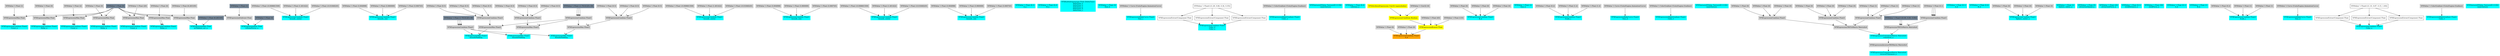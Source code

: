 digraph G {
node0 [shape="box" color="cyan" style="filled" label="VFXExpressionCombine Float2
Count_a"]
node1 [shape="box" color="lightgray" style="filled" label="VFXExpressionMax Float"]
node2 [shape="box" color="lightgray" style="filled" label="VFXValue`1 Float (1)"]
node3 [shape="box" color="lightslategray" style="filled" label="VFXValue`1 Float (0)"]
node4 [shape="box" color="cyan" style="filled" label="VFXExpressionCombine Float2
Delay_a"]
node5 [shape="box" color="lightgray" style="filled" label="VFXExpressionMax Float"]
node6 [shape="box" color="lightgray" style="filled" label="VFXValue`1 Float (0)"]
node7 [shape="box" color="cyan" style="filled" label="VFXExpressionCombine Float2
Count_a"]
node8 [shape="box" color="lightgray" style="filled" label="VFXExpressionMax Float"]
node9 [shape="box" color="lightgray" style="filled" label="VFXValue`1 Float (2)"]
node10 [shape="box" color="cyan" style="filled" label="VFXExpressionCombine Float2
Delay_a"]
node11 [shape="box" color="lightgray" style="filled" label="VFXExpressionMax Float"]
node12 [shape="box" color="lightgray" style="filled" label="VFXValue`1 Float (0)"]
node13 [shape="box" color="cyan" style="filled" label="VFXExpressionCombine Float2
Count_a"]
node14 [shape="box" color="lightgray" style="filled" label="VFXExpressionMax Float"]
node15 [shape="box" color="lightgray" style="filled" label="VFXValue`1 Float (20)"]
node16 [shape="box" color="cyan" style="filled" label="VFXExpressionCombine Float2
Delay_a"]
node17 [shape="box" color="lightgray" style="filled" label="VFXExpressionMax Float"]
node18 [shape="box" color="lightgray" style="filled" label="VFXValue`1 Float (0)"]
node19 [shape="box" color="cyan" style="filled" label="VFXExpressionCombine Float3
bounds_center"]
node20 [shape="box" color="lightgray" style="filled" label="VFXValue`1 Float (-0.008661509)"]
node21 [shape="box" color="lightgray" style="filled" label="VFXValue`1 Float (1.401422)"]
node22 [shape="box" color="lightgray" style="filled" label="VFXValue`1 Float (-0.01848245)"]
node23 [shape="box" color="cyan" style="filled" label="VFXExpressionCombine Float3
bounds_size"]
node24 [shape="box" color="lightgray" style="filled" label="VFXValue`1 Float (3.004998)"]
node25 [shape="box" color="lightgray" style="filled" label="VFXValue`1 Float (3.960069)"]
node26 [shape="box" color="lightgray" style="filled" label="VFXValue`1 Float (3.060745)"]
node27 [shape="box" color="cyan" style="filled" label="VFXExpressionMin Float3
boundsPadding"]
node28 [shape="box" color="lightgray" style="filled" label="VFXExpressionMax Float3"]
node29 [shape="box" color="lightgray" style="filled" label="VFXExpressionCombine Float3"]
node30 [shape="box" color="lightgray" style="filled" label="VFXValue`1 Float (0.5)"]
node31 [shape="box" color="lightgray" style="filled" label="VFXValue`1 Float (0.5)"]
node32 [shape="box" color="lightgray" style="filled" label="VFXValue`1 Float (0.5)"]
node33 [shape="box" color="lightgray" style="filled" label="VFXExpressionCombine Float3"]
node34 [shape="box" color="lightslategray" style="filled" label="VFXValue`1 Float (-1.701412E+38)"]
node35 [shape="box" color="lightgray" style="filled" label="VFXExpressionCombine Float3"]
node36 [shape="box" color="lightslategray" style="filled" label="VFXValue`1 Float (1.701412E+38)"]
node37 [shape="box" color="cyan" style="filled" label="VFXExpressionCombine Float3
bounds_center"]
node38 [shape="box" color="lightgray" style="filled" label="VFXValue`1 Float (-0.008661509)"]
node39 [shape="box" color="lightgray" style="filled" label="VFXValue`1 Float (1.401422)"]
node40 [shape="box" color="lightgray" style="filled" label="VFXValue`1 Float (-0.01848245)"]
node41 [shape="box" color="cyan" style="filled" label="VFXExpressionCombine Float3
bounds_size"]
node42 [shape="box" color="lightgray" style="filled" label="VFXValue`1 Float (3.004998)"]
node43 [shape="box" color="lightgray" style="filled" label="VFXValue`1 Float (3.960069)"]
node44 [shape="box" color="lightgray" style="filled" label="VFXValue`1 Float (3.060745)"]
node45 [shape="box" color="cyan" style="filled" label="VFXExpressionMin Float3
boundsPadding"]
node46 [shape="box" color="lightgray" style="filled" label="VFXExpressionMax Float3"]
node47 [shape="box" color="lightgray" style="filled" label="VFXExpressionCombine Float3"]
node48 [shape="box" color="lightgray" style="filled" label="VFXValue`1 Float (0.5)"]
node49 [shape="box" color="lightgray" style="filled" label="VFXValue`1 Float (0.5)"]
node50 [shape="box" color="lightgray" style="filled" label="VFXValue`1 Float (0.5)"]
node51 [shape="box" color="cyan" style="filled" label="VFXExpressionCombine Float3
bounds_center"]
node52 [shape="box" color="lightgray" style="filled" label="VFXValue`1 Float (-0.008661509)"]
node53 [shape="box" color="lightgray" style="filled" label="VFXValue`1 Float (1.401422)"]
node54 [shape="box" color="lightgray" style="filled" label="VFXValue`1 Float (-0.01848245)"]
node55 [shape="box" color="cyan" style="filled" label="VFXExpressionCombine Float3
bounds_size"]
node56 [shape="box" color="lightgray" style="filled" label="VFXValue`1 Float (3.004998)"]
node57 [shape="box" color="lightgray" style="filled" label="VFXValue`1 Float (3.960069)"]
node58 [shape="box" color="lightgray" style="filled" label="VFXValue`1 Float (3.060745)"]
node59 [shape="box" color="cyan" style="filled" label="VFXExpressionMin Float3
boundsPadding"]
node60 [shape="box" color="lightgray" style="filled" label="VFXExpressionMax Float3"]
node61 [shape="box" color="lightgray" style="filled" label="VFXExpressionCombine Float3"]
node62 [shape="box" color="lightgray" style="filled" label="VFXValue`1 Float (0.5)"]
node63 [shape="box" color="lightgray" style="filled" label="VFXValue`1 Float (0.5)"]
node64 [shape="box" color="lightgray" style="filled" label="VFXValue`1 Float (0.5)"]
node65 [shape="box" color="cyan" style="filled" label="VFXValue`1 Float (0.1)
A_a"]
node66 [shape="box" color="cyan" style="filled" label="VFXValue`1 Float (0.2)
B_a"]
node67 [shape="box" color="cyan" style="filled" label="VFXBuiltInExpression Float (DeltaTime)
deltaTime_a
deltaTime_a
deltaTime_a
deltaTime_b
deltaTime_c"]
node68 [shape="box" color="cyan" style="filled" label="VFXValue`1 Float (3)
Size_b"]
node69 [shape="box" color="cyan" style="filled" label="VFXExpressionBakeCurve Float4
Size_c"]
node70 [shape="box" color="lightgray" style="filled" label="VFXValue`1 Curve (UnityEngine.AnimationCurve)"]
node71 [shape="box" color="cyan" style="filled" label="VFXExpressionCombine Float3
Color_d
Color_e"]
node72 [shape="box" label="VFXExpressionExtractComponent Float"]
node73 [shape="box" label="VFXValue`1 Float4 ((1.29, 0.66, 0.34, 0.35))"]
node74 [shape="box" label="VFXExpressionExtractComponent Float"]
node75 [shape="box" label="VFXExpressionExtractComponent Float"]
node76 [shape="box" color="cyan" style="filled" label="VFXExpressionBakeGradient Float2
Color_e"]
node77 [shape="box" color="lightgray" style="filled" label="VFXValue`1 ColorGradient (UnityEngine.Gradient)"]
node78 [shape="box" color="cyan" style="filled" label="VFXTexture2DValue Texture2D (1156)
mainTexture"]
node79 [shape="box" color="cyan" style="filled" label="VFXValue`1 Float (0.2)
Lifetime_a"]
node80 [shape="box" color="orange" style="filled" label="VFXExpressionCombine Float3
A_b"]
node81 [shape="box" color="lightgray" style="filled" label="VFXValue`1 Float (0)"]
node82 [shape="box" color="lightgray" style="filled" label="VFXValue`1 Float (0)"]
node83 [shape="box" color="yellow" style="filled" label="VFXExpressionBranch Float"]
node84 [shape="box" color="yellow" style="filled" label="VFXExpressionCondition Boolean"]
node85 [shape="box" color="yellow" style="filled" label="VFXAttributeExpression Uint32 (spawnIndex)"]
node86 [shape="box" color="lightgray" style="filled" label="VFXValue`1 Uint32 (0)"]
node87 [shape="box" color="lightgray" style="filled" label="VFXValue`1 Float (45)"]
node88 [shape="box" color="lightgray" style="filled" label="VFXValue`1 Float (135)"]
node89 [shape="box" color="cyan" style="filled" label="VFXExpressionCombine Float3
B_b"]
node90 [shape="box" color="lightgray" style="filled" label="VFXValue`1 Float (0)"]
node91 [shape="box" color="lightgray" style="filled" label="VFXValue`1 Float (0)"]
node92 [shape="box" color="lightgray" style="filled" label="VFXValue`1 Float (0)"]
node93 [shape="box" color="cyan" style="filled" label="VFXValue`1 Float (1)
Size_b"]
node94 [shape="box" color="cyan" style="filled" label="VFXExpressionCombine Float3
Scale_c"]
node95 [shape="box" color="lightgray" style="filled" label="VFXValue`1 Float (0.2)"]
node96 [shape="box" color="lightgray" style="filled" label="VFXValue`1 Float (1.2)"]
node97 [shape="box" color="lightgray" style="filled" label="VFXValue`1 Float (1.2)"]
node98 [shape="box" color="cyan" style="filled" label="VFXExpressionBakeCurve Float4
Size_d"]
node99 [shape="box" color="lightgray" style="filled" label="VFXValue`1 Curve (UnityEngine.AnimationCurve)"]
node100 [shape="box" color="cyan" style="filled" label="VFXExpressionBakeGradient Float2
Color_f"]
node101 [shape="box" color="lightgray" style="filled" label="VFXValue`1 ColorGradient (UnityEngine.Gradient)"]
node102 [shape="box" color="cyan" style="filled" label="VFXTexture2DValue Texture2D (1192)
mainTexture"]
node103 [shape="box" color="cyan" style="filled" label="VFXExpressionMin Float
arcSphere_arc_a"]
node104 [shape="box" color="lightgray" style="filled" label="VFXExpressionMax Float"]
node105 [shape="box" color="lightgray" style="filled" label="VFXValue`1 Float (6.283185)"]
node106 [shape="box" color="lightslategray" style="filled" label="VFXValue`1 Float (6.283185)"]
node107 [shape="box" color="cyan" style="filled" label="VFXExpressionTransformMatrix Matrix4x4
transform_a"]
node108 [shape="box" color="lightgray" style="filled" label="VFXExpressionTRSToMatrix Matrix4x4"]
node109 [shape="box" color="lightgray" style="filled" label="VFXExpressionCombine Float3"]
node110 [shape="box" color="lightgray" style="filled" label="VFXValue`1 Float (0)"]
node111 [shape="box" color="lightgray" style="filled" label="VFXValue`1 Float (0)"]
node112 [shape="box" color="lightgray" style="filled" label="VFXValue`1 Float (0)"]
node113 [shape="box" color="lightgray" style="filled" label="VFXExpressionCombine Float3"]
node114 [shape="box" color="lightgray" style="filled" label="VFXValue`1 Float (0)"]
node115 [shape="box" color="lightgray" style="filled" label="VFXValue`1 Float (0)"]
node116 [shape="box" color="lightgray" style="filled" label="VFXValue`1 Float (0)"]
node117 [shape="box" color="lightgray" style="filled" label="VFXExpressionCombine Float3"]
node118 [shape="box" color="lightgray" style="filled" label="VFXValue`1 Float (1)"]
node119 [shape="box" color="lightgray" style="filled" label="VFXValue`1 Float (1)"]
node120 [shape="box" color="lightgray" style="filled" label="VFXValue`1 Float (1)"]
node121 [shape="box" color="lightgray" style="filled" label="VFXExpressionTRSToMatrix Matrix4x4"]
node122 [shape="box" color="lightslategray" style="filled" label="VFXValue`1 Float3 ((0.00, 0.00, 0.00))"]
node123 [shape="box" color="lightgray" style="filled" label="VFXExpressionCombine Float3"]
node124 [shape="box" color="lightgray" style="filled" label="VFXValue`1 Float (0.1)"]
node125 [shape="box" color="cyan" style="filled" label="VFXExpressionTransposeMatrix Matrix4x4
inverseTranspose_a"]
node126 [shape="box" color="lightgray" style="filled" label="VFXExpressionInverseTRSMatrix Matrix4x4"]
node127 [shape="box" color="cyan" style="filled" label="VFXExpressionPow Float
volumeFactor_a"]
node128 [shape="box" color="lightgray" style="filled" label="VFXExpressionSubtract Float"]
node129 [shape="box" color="lightslategray" style="filled" label="VFXValue`1 Float (1)"]
node130 [shape="box" color="lightslategray" style="filled" label="VFXValue`1 Float (3)"]
node131 [shape="box" color="cyan" style="filled" label="VFXValue`1 Float (0.1)
A_b"]
node132 [shape="box" color="cyan" style="filled" label="VFXValue`1 Float (0.4)
B_b"]
node133 [shape="box" color="cyan" style="filled" label="VFXExpressionCombine Float3
Sphere_center_a"]
node134 [shape="box" color="lightgray" style="filled" label="VFXValue`1 Float (0)"]
node135 [shape="box" color="lightgray" style="filled" label="VFXValue`1 Float (0)"]
node136 [shape="box" color="lightgray" style="filled" label="VFXValue`1 Float (0)"]
node137 [shape="box" color="cyan" style="filled" label="VFXValue`1 Float (1)
Sphere_radius_a"]
node138 [shape="box" color="cyan" style="filled" label="VFXValue`1 Float (5)
attractionSpeed_a"]
node139 [shape="box" color="cyan" style="filled" label="VFXValue`1 Float (20)
attractionForce_a"]
node140 [shape="box" color="cyan" style="filled" label="VFXValue`1 Float (0.1)
stickDistance_a"]
node141 [shape="box" color="cyan" style="filled" label="VFXValue`1 Float (50)
stickForce_a"]
node142 [shape="box" color="cyan" style="filled" label="VFXValue`1 Float (0.1)
A_b"]
node143 [shape="box" color="cyan" style="filled" label="VFXValue`1 Float (1)
B_b"]
node144 [shape="box" color="cyan" style="filled" label="VFXExpressionCombine Float3
Scale_c"]
node145 [shape="box" color="lightgray" style="filled" label="VFXValue`1 Float (0.2)"]
node146 [shape="box" color="lightgray" style="filled" label="VFXValue`1 Float (1)"]
node147 [shape="box" color="lightgray" style="filled" label="VFXValue`1 Float (1)"]
node148 [shape="box" color="cyan" style="filled" label="VFXExpressionBakeCurve Float4
Size_d"]
node149 [shape="box" color="lightgray" style="filled" label="VFXValue`1 Curve (UnityEngine.AnimationCurve)"]
node150 [shape="box" color="cyan" style="filled" label="VFXExpressionCombine Float3
Color_e"]
node151 [shape="box" label="VFXExpressionExtractComponent Float"]
node152 [shape="box" label="VFXValue`1 Float4 ((1.10, 0.67, 0.15, 1.00))"]
node153 [shape="box" label="VFXExpressionExtractComponent Float"]
node154 [shape="box" label="VFXExpressionExtractComponent Float"]
node155 [shape="box" color="cyan" style="filled" label="VFXExpressionBakeGradient Float2
Color_f"]
node156 [shape="box" color="lightgray" style="filled" label="VFXValue`1 ColorGradient (UnityEngine.Gradient)"]
node157 [shape="box" color="cyan" style="filled" label="VFXTexture2DValue Texture2D (1192)
mainTexture"]
node1 -> node0 [headlabel="0"]
node1 -> node0 [headlabel="1"]
node2 -> node1 [headlabel="0"]
node3 -> node1 [headlabel="1"]
node5 -> node4 [headlabel="0"]
node5 -> node4 [headlabel="1"]
node6 -> node5 [headlabel="0"]
node3 -> node5 [headlabel="1"]
node8 -> node7 [headlabel="0"]
node8 -> node7 [headlabel="1"]
node9 -> node8 [headlabel="0"]
node3 -> node8 [headlabel="1"]
node11 -> node10 [headlabel="0"]
node11 -> node10 [headlabel="1"]
node12 -> node11 [headlabel="0"]
node3 -> node11 [headlabel="1"]
node14 -> node13 [headlabel="0"]
node14 -> node13 [headlabel="1"]
node15 -> node14 [headlabel="0"]
node3 -> node14 [headlabel="1"]
node17 -> node16 [headlabel="0"]
node17 -> node16 [headlabel="1"]
node18 -> node17 [headlabel="0"]
node3 -> node17 [headlabel="1"]
node20 -> node19 [headlabel="0"]
node21 -> node19 [headlabel="1"]
node22 -> node19 [headlabel="2"]
node24 -> node23 [headlabel="0"]
node25 -> node23 [headlabel="1"]
node26 -> node23 [headlabel="2"]
node28 -> node27 [headlabel="0"]
node35 -> node27 [headlabel="1"]
node29 -> node28 [headlabel="0"]
node33 -> node28 [headlabel="1"]
node30 -> node29 [headlabel="0"]
node31 -> node29 [headlabel="1"]
node32 -> node29 [headlabel="2"]
node34 -> node33 [headlabel="0"]
node34 -> node33 [headlabel="1"]
node34 -> node33 [headlabel="2"]
node36 -> node35 [headlabel="0"]
node36 -> node35 [headlabel="1"]
node36 -> node35 [headlabel="2"]
node38 -> node37 [headlabel="0"]
node39 -> node37 [headlabel="1"]
node40 -> node37 [headlabel="2"]
node42 -> node41 [headlabel="0"]
node43 -> node41 [headlabel="1"]
node44 -> node41 [headlabel="2"]
node46 -> node45 [headlabel="0"]
node35 -> node45 [headlabel="1"]
node47 -> node46 [headlabel="0"]
node33 -> node46 [headlabel="1"]
node48 -> node47 [headlabel="0"]
node49 -> node47 [headlabel="1"]
node50 -> node47 [headlabel="2"]
node52 -> node51 [headlabel="0"]
node53 -> node51 [headlabel="1"]
node54 -> node51 [headlabel="2"]
node56 -> node55 [headlabel="0"]
node57 -> node55 [headlabel="1"]
node58 -> node55 [headlabel="2"]
node60 -> node59 [headlabel="0"]
node35 -> node59 [headlabel="1"]
node61 -> node60 [headlabel="0"]
node33 -> node60 [headlabel="1"]
node62 -> node61 [headlabel="0"]
node63 -> node61 [headlabel="1"]
node64 -> node61 [headlabel="2"]
node70 -> node69 
node72 -> node71 [headlabel="0"]
node74 -> node71 [headlabel="1"]
node75 -> node71 [headlabel="2"]
node73 -> node72 
node73 -> node74 
node73 -> node75 
node77 -> node76 
node81 -> node80 [headlabel="0"]
node82 -> node80 [headlabel="1"]
node83 -> node80 [headlabel="2"]
node84 -> node83 [headlabel="0"]
node87 -> node83 [headlabel="1"]
node88 -> node83 [headlabel="2"]
node85 -> node84 [headlabel="0"]
node86 -> node84 [headlabel="1"]
node90 -> node89 [headlabel="0"]
node91 -> node89 [headlabel="1"]
node92 -> node89 [headlabel="2"]
node95 -> node94 [headlabel="0"]
node96 -> node94 [headlabel="1"]
node97 -> node94 [headlabel="2"]
node99 -> node98 
node101 -> node100 
node104 -> node103 [headlabel="0"]
node106 -> node103 [headlabel="1"]
node105 -> node104 [headlabel="0"]
node3 -> node104 [headlabel="1"]
node108 -> node107 [headlabel="0"]
node121 -> node107 [headlabel="1"]
node109 -> node108 [headlabel="0"]
node113 -> node108 [headlabel="1"]
node117 -> node108 [headlabel="2"]
node110 -> node109 [headlabel="0"]
node111 -> node109 [headlabel="1"]
node112 -> node109 [headlabel="2"]
node114 -> node113 [headlabel="0"]
node115 -> node113 [headlabel="1"]
node116 -> node113 [headlabel="2"]
node118 -> node117 [headlabel="0"]
node119 -> node117 [headlabel="1"]
node120 -> node117 [headlabel="2"]
node122 -> node121 [headlabel="0"]
node122 -> node121 [headlabel="1"]
node123 -> node121 [headlabel="2"]
node124 -> node123 [headlabel="0"]
node124 -> node123 [headlabel="1"]
node124 -> node123 [headlabel="2"]
node126 -> node125 
node107 -> node126 
node128 -> node127 [headlabel="0"]
node130 -> node127 [headlabel="1"]
node129 -> node128 [headlabel="0"]
node3 -> node128 [headlabel="1"]
node134 -> node133 [headlabel="0"]
node135 -> node133 [headlabel="1"]
node136 -> node133 [headlabel="2"]
node145 -> node144 [headlabel="0"]
node146 -> node144 [headlabel="1"]
node147 -> node144 [headlabel="2"]
node149 -> node148 
node151 -> node150 [headlabel="0"]
node153 -> node150 [headlabel="1"]
node154 -> node150 [headlabel="2"]
node152 -> node151 
node152 -> node153 
node152 -> node154 
node156 -> node155 
}
